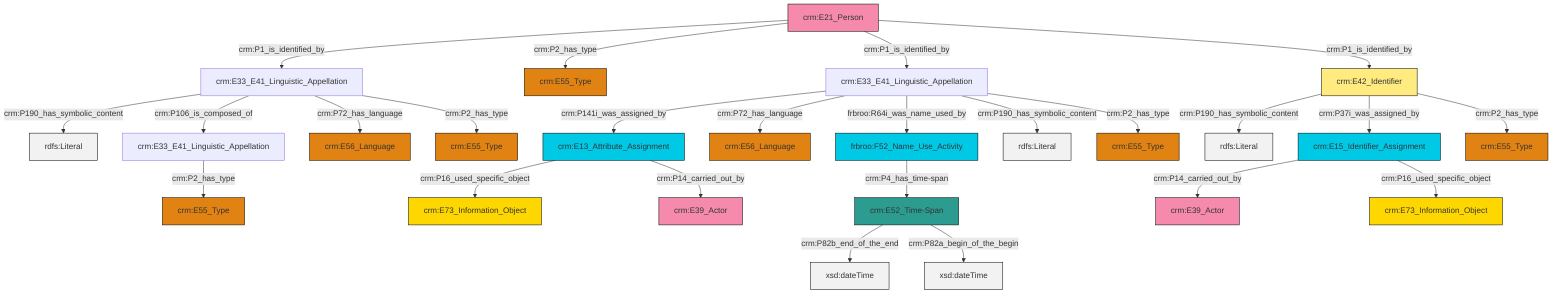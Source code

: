 graph TD
classDef Literal fill:#f2f2f2,stroke:#000000;
classDef CRM_Entity fill:#FFFFFF,stroke:#000000;
classDef Temporal_Entity fill:#00C9E6, stroke:#000000;
classDef Type fill:#E18312, stroke:#000000;
classDef Time-Span fill:#2C9C91, stroke:#000000;
classDef Appellation fill:#FFEB7F, stroke:#000000;
classDef Place fill:#008836, stroke:#000000;
classDef Persistent_Item fill:#B266B2, stroke:#000000;
classDef Conceptual_Object fill:#FFD700, stroke:#000000;
classDef Physical_Thing fill:#D2B48C, stroke:#000000;
classDef Actor fill:#f58aad, stroke:#000000;
classDef PC_Classes fill:#4ce600, stroke:#000000;
classDef Multi fill:#cccccc,stroke:#000000;

0["crm:E42_Identifier"]:::Appellation -->|crm:P190_has_symbolic_content| 1[rdfs:Literal]:::Literal
4["crm:E13_Attribute_Assignment"]:::Temporal_Entity -->|crm:P16_used_specific_object| 5["crm:E73_Information_Object"]:::Conceptual_Object
6["crm:E15_Identifier_Assignment"]:::Temporal_Entity -->|crm:P14_carried_out_by| 7["crm:E39_Actor"]:::Actor
0["crm:E42_Identifier"]:::Appellation -->|crm:P37i_was_assigned_by| 6["crm:E15_Identifier_Assignment"]:::Temporal_Entity
13["crm:E52_Time-Span"]:::Time-Span -->|crm:P82b_end_of_the_end| 14[xsd:dateTime]:::Literal
15["crm:E33_E41_Linguistic_Appellation"]:::Default -->|crm:P190_has_symbolic_content| 17[rdfs:Literal]:::Literal
2["crm:E33_E41_Linguistic_Appellation"]:::Default -->|crm:P141i_was_assigned_by| 4["crm:E13_Attribute_Assignment"]:::Temporal_Entity
19["frbroo:F52_Name_Use_Activity"]:::Temporal_Entity -->|crm:P4_has_time-span| 13["crm:E52_Time-Span"]:::Time-Span
2["crm:E33_E41_Linguistic_Appellation"]:::Default -->|crm:P72_has_language| 28["crm:E56_Language"]:::Type
6["crm:E15_Identifier_Assignment"]:::Temporal_Entity -->|crm:P16_used_specific_object| 29["crm:E73_Information_Object"]:::Conceptual_Object
25["crm:E21_Person"]:::Actor -->|crm:P1_is_identified_by| 15["crm:E33_E41_Linguistic_Appellation"]:::Default
4["crm:E13_Attribute_Assignment"]:::Temporal_Entity -->|crm:P14_carried_out_by| 38["crm:E39_Actor"]:::Actor
25["crm:E21_Person"]:::Actor -->|crm:P2_has_type| 32["crm:E55_Type"]:::Type
30["crm:E33_E41_Linguistic_Appellation"]:::Default -->|crm:P2_has_type| 11["crm:E55_Type"]:::Type
0["crm:E42_Identifier"]:::Appellation -->|crm:P2_has_type| 20["crm:E55_Type"]:::Type
13["crm:E52_Time-Span"]:::Time-Span -->|crm:P82a_begin_of_the_begin| 43[xsd:dateTime]:::Literal
25["crm:E21_Person"]:::Actor -->|crm:P1_is_identified_by| 2["crm:E33_E41_Linguistic_Appellation"]:::Default
2["crm:E33_E41_Linguistic_Appellation"]:::Default -->|frbroo:R64i_was_name_used_by| 19["frbroo:F52_Name_Use_Activity"]:::Temporal_Entity
2["crm:E33_E41_Linguistic_Appellation"]:::Default -->|crm:P190_has_symbolic_content| 45[rdfs:Literal]:::Literal
25["crm:E21_Person"]:::Actor -->|crm:P1_is_identified_by| 0["crm:E42_Identifier"]:::Appellation
15["crm:E33_E41_Linguistic_Appellation"]:::Default -->|crm:P106_is_composed_of| 30["crm:E33_E41_Linguistic_Appellation"]:::Default
2["crm:E33_E41_Linguistic_Appellation"]:::Default -->|crm:P2_has_type| 9["crm:E55_Type"]:::Type
15["crm:E33_E41_Linguistic_Appellation"]:::Default -->|crm:P72_has_language| 36["crm:E56_Language"]:::Type
15["crm:E33_E41_Linguistic_Appellation"]:::Default -->|crm:P2_has_type| 22["crm:E55_Type"]:::Type